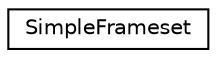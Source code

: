 digraph "Graphical Class Hierarchy"
{
  edge [fontname="Helvetica",fontsize="10",labelfontname="Helvetica",labelfontsize="10"];
  node [fontname="Helvetica",fontsize="10",shape=record];
  rankdir="LR";
  Node1 [label="SimpleFrameset",height=0.2,width=0.4,color="black", fillcolor="white", style="filled",URL="$class_simple_frameset.html"];
}
